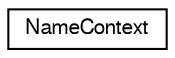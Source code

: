 digraph "Graphical Class Hierarchy"
{
  edge [fontname="FreeSans",fontsize="10",labelfontname="FreeSans",labelfontsize="10"];
  node [fontname="FreeSans",fontsize="10",shape=record];
  rankdir="LR";
  Node0 [label="NameContext",height=0.2,width=0.4,color="black", fillcolor="white", style="filled",URL="$structNameContext.html"];
}

